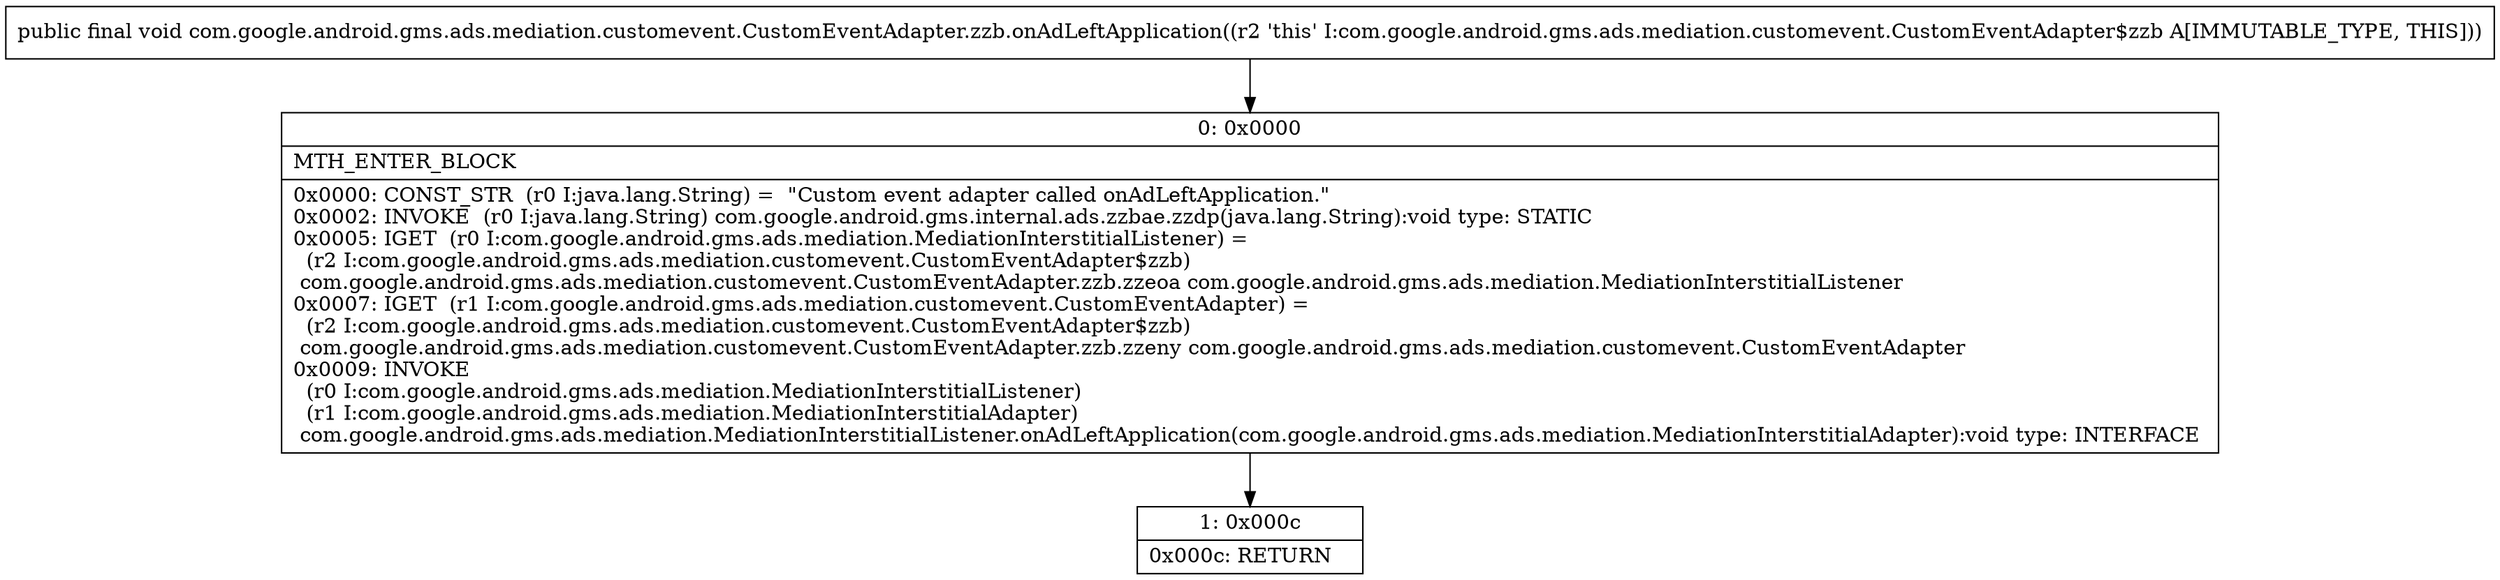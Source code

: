 digraph "CFG forcom.google.android.gms.ads.mediation.customevent.CustomEventAdapter.zzb.onAdLeftApplication()V" {
Node_0 [shape=record,label="{0\:\ 0x0000|MTH_ENTER_BLOCK\l|0x0000: CONST_STR  (r0 I:java.lang.String) =  \"Custom event adapter called onAdLeftApplication.\" \l0x0002: INVOKE  (r0 I:java.lang.String) com.google.android.gms.internal.ads.zzbae.zzdp(java.lang.String):void type: STATIC \l0x0005: IGET  (r0 I:com.google.android.gms.ads.mediation.MediationInterstitialListener) = \l  (r2 I:com.google.android.gms.ads.mediation.customevent.CustomEventAdapter$zzb)\l com.google.android.gms.ads.mediation.customevent.CustomEventAdapter.zzb.zzeoa com.google.android.gms.ads.mediation.MediationInterstitialListener \l0x0007: IGET  (r1 I:com.google.android.gms.ads.mediation.customevent.CustomEventAdapter) = \l  (r2 I:com.google.android.gms.ads.mediation.customevent.CustomEventAdapter$zzb)\l com.google.android.gms.ads.mediation.customevent.CustomEventAdapter.zzb.zzeny com.google.android.gms.ads.mediation.customevent.CustomEventAdapter \l0x0009: INVOKE  \l  (r0 I:com.google.android.gms.ads.mediation.MediationInterstitialListener)\l  (r1 I:com.google.android.gms.ads.mediation.MediationInterstitialAdapter)\l com.google.android.gms.ads.mediation.MediationInterstitialListener.onAdLeftApplication(com.google.android.gms.ads.mediation.MediationInterstitialAdapter):void type: INTERFACE \l}"];
Node_1 [shape=record,label="{1\:\ 0x000c|0x000c: RETURN   \l}"];
MethodNode[shape=record,label="{public final void com.google.android.gms.ads.mediation.customevent.CustomEventAdapter.zzb.onAdLeftApplication((r2 'this' I:com.google.android.gms.ads.mediation.customevent.CustomEventAdapter$zzb A[IMMUTABLE_TYPE, THIS])) }"];
MethodNode -> Node_0;
Node_0 -> Node_1;
}

